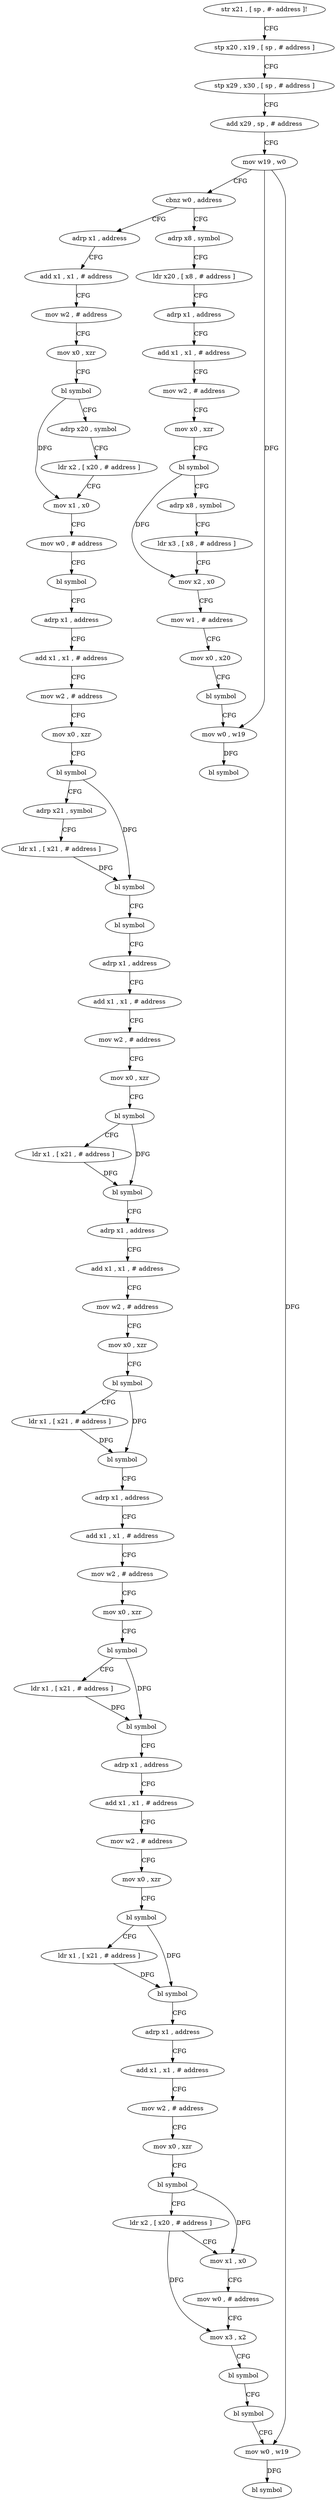 digraph "func" {
"4200108" [label = "str x21 , [ sp , #- address ]!" ]
"4200112" [label = "stp x20 , x19 , [ sp , # address ]" ]
"4200116" [label = "stp x29 , x30 , [ sp , # address ]" ]
"4200120" [label = "add x29 , sp , # address" ]
"4200124" [label = "mov w19 , w0" ]
"4200128" [label = "cbnz w0 , address" ]
"4200372" [label = "adrp x8 , symbol" ]
"4200132" [label = "adrp x1 , address" ]
"4200376" [label = "ldr x20 , [ x8 , # address ]" ]
"4200380" [label = "adrp x1 , address" ]
"4200384" [label = "add x1 , x1 , # address" ]
"4200388" [label = "mov w2 , # address" ]
"4200392" [label = "mov x0 , xzr" ]
"4200396" [label = "bl symbol" ]
"4200400" [label = "adrp x8 , symbol" ]
"4200404" [label = "ldr x3 , [ x8 , # address ]" ]
"4200408" [label = "mov x2 , x0" ]
"4200412" [label = "mov w1 , # address" ]
"4200416" [label = "mov x0 , x20" ]
"4200420" [label = "bl symbol" ]
"4200424" [label = "mov w0 , w19" ]
"4200428" [label = "bl symbol" ]
"4200136" [label = "add x1 , x1 , # address" ]
"4200140" [label = "mov w2 , # address" ]
"4200144" [label = "mov x0 , xzr" ]
"4200148" [label = "bl symbol" ]
"4200152" [label = "adrp x20 , symbol" ]
"4200156" [label = "ldr x2 , [ x20 , # address ]" ]
"4200160" [label = "mov x1 , x0" ]
"4200164" [label = "mov w0 , # address" ]
"4200168" [label = "bl symbol" ]
"4200172" [label = "adrp x1 , address" ]
"4200176" [label = "add x1 , x1 , # address" ]
"4200180" [label = "mov w2 , # address" ]
"4200184" [label = "mov x0 , xzr" ]
"4200188" [label = "bl symbol" ]
"4200192" [label = "adrp x21 , symbol" ]
"4200196" [label = "ldr x1 , [ x21 , # address ]" ]
"4200200" [label = "bl symbol" ]
"4200204" [label = "bl symbol" ]
"4200208" [label = "adrp x1 , address" ]
"4200212" [label = "add x1 , x1 , # address" ]
"4200216" [label = "mov w2 , # address" ]
"4200220" [label = "mov x0 , xzr" ]
"4200224" [label = "bl symbol" ]
"4200228" [label = "ldr x1 , [ x21 , # address ]" ]
"4200232" [label = "bl symbol" ]
"4200236" [label = "adrp x1 , address" ]
"4200240" [label = "add x1 , x1 , # address" ]
"4200244" [label = "mov w2 , # address" ]
"4200248" [label = "mov x0 , xzr" ]
"4200252" [label = "bl symbol" ]
"4200256" [label = "ldr x1 , [ x21 , # address ]" ]
"4200260" [label = "bl symbol" ]
"4200264" [label = "adrp x1 , address" ]
"4200268" [label = "add x1 , x1 , # address" ]
"4200272" [label = "mov w2 , # address" ]
"4200276" [label = "mov x0 , xzr" ]
"4200280" [label = "bl symbol" ]
"4200284" [label = "ldr x1 , [ x21 , # address ]" ]
"4200288" [label = "bl symbol" ]
"4200292" [label = "adrp x1 , address" ]
"4200296" [label = "add x1 , x1 , # address" ]
"4200300" [label = "mov w2 , # address" ]
"4200304" [label = "mov x0 , xzr" ]
"4200308" [label = "bl symbol" ]
"4200312" [label = "ldr x1 , [ x21 , # address ]" ]
"4200316" [label = "bl symbol" ]
"4200320" [label = "adrp x1 , address" ]
"4200324" [label = "add x1 , x1 , # address" ]
"4200328" [label = "mov w2 , # address" ]
"4200332" [label = "mov x0 , xzr" ]
"4200336" [label = "bl symbol" ]
"4200340" [label = "ldr x2 , [ x20 , # address ]" ]
"4200344" [label = "mov x1 , x0" ]
"4200348" [label = "mov w0 , # address" ]
"4200352" [label = "mov x3 , x2" ]
"4200356" [label = "bl symbol" ]
"4200360" [label = "bl symbol" ]
"4200364" [label = "mov w0 , w19" ]
"4200368" [label = "bl symbol" ]
"4200108" -> "4200112" [ label = "CFG" ]
"4200112" -> "4200116" [ label = "CFG" ]
"4200116" -> "4200120" [ label = "CFG" ]
"4200120" -> "4200124" [ label = "CFG" ]
"4200124" -> "4200128" [ label = "CFG" ]
"4200124" -> "4200424" [ label = "DFG" ]
"4200124" -> "4200364" [ label = "DFG" ]
"4200128" -> "4200372" [ label = "CFG" ]
"4200128" -> "4200132" [ label = "CFG" ]
"4200372" -> "4200376" [ label = "CFG" ]
"4200132" -> "4200136" [ label = "CFG" ]
"4200376" -> "4200380" [ label = "CFG" ]
"4200380" -> "4200384" [ label = "CFG" ]
"4200384" -> "4200388" [ label = "CFG" ]
"4200388" -> "4200392" [ label = "CFG" ]
"4200392" -> "4200396" [ label = "CFG" ]
"4200396" -> "4200400" [ label = "CFG" ]
"4200396" -> "4200408" [ label = "DFG" ]
"4200400" -> "4200404" [ label = "CFG" ]
"4200404" -> "4200408" [ label = "CFG" ]
"4200408" -> "4200412" [ label = "CFG" ]
"4200412" -> "4200416" [ label = "CFG" ]
"4200416" -> "4200420" [ label = "CFG" ]
"4200420" -> "4200424" [ label = "CFG" ]
"4200424" -> "4200428" [ label = "DFG" ]
"4200136" -> "4200140" [ label = "CFG" ]
"4200140" -> "4200144" [ label = "CFG" ]
"4200144" -> "4200148" [ label = "CFG" ]
"4200148" -> "4200152" [ label = "CFG" ]
"4200148" -> "4200160" [ label = "DFG" ]
"4200152" -> "4200156" [ label = "CFG" ]
"4200156" -> "4200160" [ label = "CFG" ]
"4200160" -> "4200164" [ label = "CFG" ]
"4200164" -> "4200168" [ label = "CFG" ]
"4200168" -> "4200172" [ label = "CFG" ]
"4200172" -> "4200176" [ label = "CFG" ]
"4200176" -> "4200180" [ label = "CFG" ]
"4200180" -> "4200184" [ label = "CFG" ]
"4200184" -> "4200188" [ label = "CFG" ]
"4200188" -> "4200192" [ label = "CFG" ]
"4200188" -> "4200200" [ label = "DFG" ]
"4200192" -> "4200196" [ label = "CFG" ]
"4200196" -> "4200200" [ label = "DFG" ]
"4200200" -> "4200204" [ label = "CFG" ]
"4200204" -> "4200208" [ label = "CFG" ]
"4200208" -> "4200212" [ label = "CFG" ]
"4200212" -> "4200216" [ label = "CFG" ]
"4200216" -> "4200220" [ label = "CFG" ]
"4200220" -> "4200224" [ label = "CFG" ]
"4200224" -> "4200228" [ label = "CFG" ]
"4200224" -> "4200232" [ label = "DFG" ]
"4200228" -> "4200232" [ label = "DFG" ]
"4200232" -> "4200236" [ label = "CFG" ]
"4200236" -> "4200240" [ label = "CFG" ]
"4200240" -> "4200244" [ label = "CFG" ]
"4200244" -> "4200248" [ label = "CFG" ]
"4200248" -> "4200252" [ label = "CFG" ]
"4200252" -> "4200256" [ label = "CFG" ]
"4200252" -> "4200260" [ label = "DFG" ]
"4200256" -> "4200260" [ label = "DFG" ]
"4200260" -> "4200264" [ label = "CFG" ]
"4200264" -> "4200268" [ label = "CFG" ]
"4200268" -> "4200272" [ label = "CFG" ]
"4200272" -> "4200276" [ label = "CFG" ]
"4200276" -> "4200280" [ label = "CFG" ]
"4200280" -> "4200284" [ label = "CFG" ]
"4200280" -> "4200288" [ label = "DFG" ]
"4200284" -> "4200288" [ label = "DFG" ]
"4200288" -> "4200292" [ label = "CFG" ]
"4200292" -> "4200296" [ label = "CFG" ]
"4200296" -> "4200300" [ label = "CFG" ]
"4200300" -> "4200304" [ label = "CFG" ]
"4200304" -> "4200308" [ label = "CFG" ]
"4200308" -> "4200312" [ label = "CFG" ]
"4200308" -> "4200316" [ label = "DFG" ]
"4200312" -> "4200316" [ label = "DFG" ]
"4200316" -> "4200320" [ label = "CFG" ]
"4200320" -> "4200324" [ label = "CFG" ]
"4200324" -> "4200328" [ label = "CFG" ]
"4200328" -> "4200332" [ label = "CFG" ]
"4200332" -> "4200336" [ label = "CFG" ]
"4200336" -> "4200340" [ label = "CFG" ]
"4200336" -> "4200344" [ label = "DFG" ]
"4200340" -> "4200344" [ label = "CFG" ]
"4200340" -> "4200352" [ label = "DFG" ]
"4200344" -> "4200348" [ label = "CFG" ]
"4200348" -> "4200352" [ label = "CFG" ]
"4200352" -> "4200356" [ label = "CFG" ]
"4200356" -> "4200360" [ label = "CFG" ]
"4200360" -> "4200364" [ label = "CFG" ]
"4200364" -> "4200368" [ label = "DFG" ]
}
